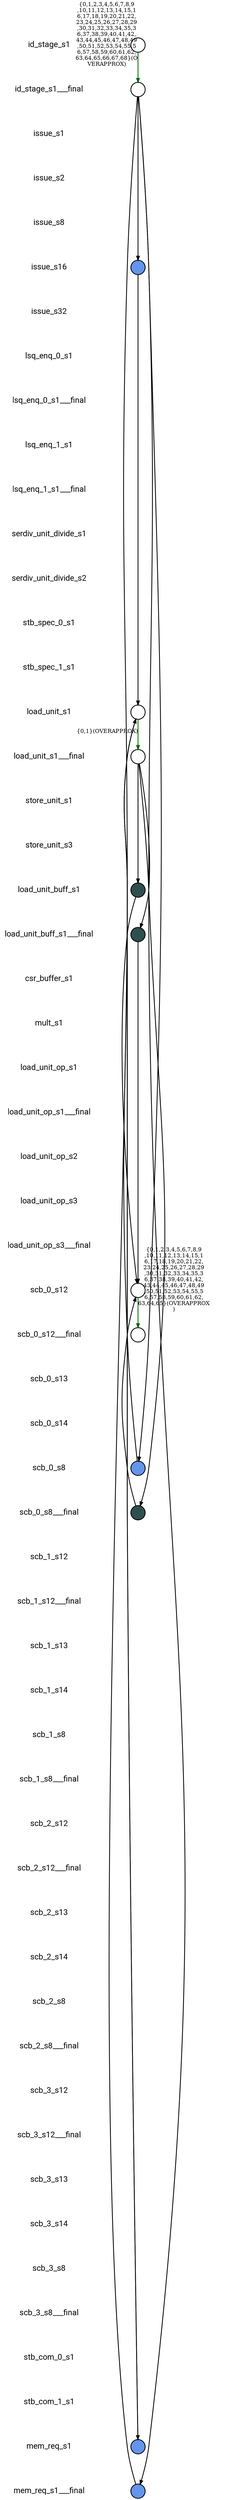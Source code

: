 
digraph G {
    edge [penwidth=2];
    node [ shape=box, fontsize=20, penwidth=2, fontname="roboto"];
    esep=0.5;
    layout=neato;
    overlap=scale;
    splines=true;

l_id_stage_s1 [label="id_stage_s1"; pos="0,-0!"; shape=none];

l_id_stage_s1___final [label="id_stage_s1___final"; pos="0,-1!"; shape=none];

l_issue_s1 [label="issue_s1"; pos="0,-2!"; shape=none];

l_issue_s2 [label="issue_s2"; pos="0,-3!"; shape=none];

l_issue_s8 [label="issue_s8"; pos="0,-4!"; shape=none];

l_issue_s16 [label="issue_s16"; pos="0,-5!"; shape=none];

l_issue_s32 [label="issue_s32"; pos="0,-6!"; shape=none];

l_lsq_enq_0_s1 [label="lsq_enq_0_s1"; pos="0,-7!"; shape=none];

l_lsq_enq_0_s1___final [label="lsq_enq_0_s1___final"; pos="0,-8!"; shape=none];

l_lsq_enq_1_s1 [label="lsq_enq_1_s1"; pos="0,-9!"; shape=none];

l_lsq_enq_1_s1___final [label="lsq_enq_1_s1___final"; pos="0,-10!"; shape=none];

l_serdiv_unit_divide_s1 [label="serdiv_unit_divide_s1"; pos="0,-11!"; shape=none];

l_serdiv_unit_divide_s2 [label="serdiv_unit_divide_s2"; pos="0,-12!"; shape=none];

l_stb_spec_0_s1 [label="stb_spec_0_s1"; pos="0,-13!"; shape=none];

l_stb_spec_1_s1 [label="stb_spec_1_s1"; pos="0,-14!"; shape=none];

l_load_unit_s1 [label="load_unit_s1"; pos="0,-15!"; shape=none];

l_load_unit_s1___final [label="load_unit_s1___final"; pos="0,-16!"; shape=none];

l_store_unit_s1 [label="store_unit_s1"; pos="0,-17!"; shape=none];

l_store_unit_s3 [label="store_unit_s3"; pos="0,-18!"; shape=none];

l_load_unit_buff_s1 [label="load_unit_buff_s1"; pos="0,-19!"; shape=none];

l_load_unit_buff_s1___final [label="load_unit_buff_s1___final"; pos="0,-20!"; shape=none];

l_csr_buffer_s1 [label="csr_buffer_s1"; pos="0,-21!"; shape=none];

l_mult_s1 [label="mult_s1"; pos="0,-22!"; shape=none];

l_load_unit_op_s1 [label="load_unit_op_s1"; pos="0,-23!"; shape=none];

l_load_unit_op_s1___final [label="load_unit_op_s1___final"; pos="0,-24!"; shape=none];

l_load_unit_op_s2 [label="load_unit_op_s2"; pos="0,-25!"; shape=none];

l_load_unit_op_s3 [label="load_unit_op_s3"; pos="0,-26!"; shape=none];

l_load_unit_op_s3___final [label="load_unit_op_s3___final"; pos="0,-27!"; shape=none];

l_scb_0_s12 [label="scb_0_s12"; pos="0,-28!"; shape=none];

l_scb_0_s12___final [label="scb_0_s12___final"; pos="0,-29!"; shape=none];

l_scb_0_s13 [label="scb_0_s13"; pos="0,-30!"; shape=none];

l_scb_0_s14 [label="scb_0_s14"; pos="0,-31!"; shape=none];

l_scb_0_s8 [label="scb_0_s8"; pos="0,-32!"; shape=none];

l_scb_0_s8___final [label="scb_0_s8___final"; pos="0,-33!"; shape=none];

l_scb_1_s12 [label="scb_1_s12"; pos="0,-34!"; shape=none];

l_scb_1_s12___final [label="scb_1_s12___final"; pos="0,-35!"; shape=none];

l_scb_1_s13 [label="scb_1_s13"; pos="0,-36!"; shape=none];

l_scb_1_s14 [label="scb_1_s14"; pos="0,-37!"; shape=none];

l_scb_1_s8 [label="scb_1_s8"; pos="0,-38!"; shape=none];

l_scb_1_s8___final [label="scb_1_s8___final"; pos="0,-39!"; shape=none];

l_scb_2_s12 [label="scb_2_s12"; pos="0,-40!"; shape=none];

l_scb_2_s12___final [label="scb_2_s12___final"; pos="0,-41!"; shape=none];

l_scb_2_s13 [label="scb_2_s13"; pos="0,-42!"; shape=none];

l_scb_2_s14 [label="scb_2_s14"; pos="0,-43!"; shape=none];

l_scb_2_s8 [label="scb_2_s8"; pos="0,-44!"; shape=none];

l_scb_2_s8___final [label="scb_2_s8___final"; pos="0,-45!"; shape=none];

l_scb_3_s12 [label="scb_3_s12"; pos="0,-46!"; shape=none];

l_scb_3_s12___final [label="scb_3_s12___final"; pos="0,-47!"; shape=none];

l_scb_3_s13 [label="scb_3_s13"; pos="0,-48!"; shape=none];

l_scb_3_s14 [label="scb_3_s14"; pos="0,-49!"; shape=none];

l_scb_3_s8 [label="scb_3_s8"; pos="0,-50!"; shape=none];

l_scb_3_s8___final [label="scb_3_s8___final"; pos="0,-51!"; shape=none];

l_stb_com_0_s1 [label="stb_com_0_s1"; pos="0,-52!"; shape=none];

l_stb_com_1_s1 [label="stb_com_1_s1"; pos="0,-53!"; shape=none];

l_mem_req_s1 [label="mem_req_s1"; pos="0,-54!"; shape=none];

l_mem_req_s1___final [label="mem_req_s1___final"; pos="0,-55!"; shape=none];

n_id_stage_s1 [label=""; pos="2,-0!"; shape=circle ]; 


n_issue_s16 [style=filled, color=black, fillcolor="#6495ED", label=""; pos="2,-5!"; shape=circle ]; 


n_scb_0_s12 [label=""; pos="2,-28!"; shape=circle ]; 


n_scb_0_s8 [style=filled, color=black, fillcolor="#6495ED", label=""; pos="2,-32!"; shape=circle ]; 


n_load_unit_s1 [label=""; pos="2,-15!"; shape=circle ]; 


n_load_unit_buff_s1 [style=filled, color=black, fillcolor="#2F4F4F", label=""; pos="2,-19!"; shape=circle ]; 


n_mem_req_s1 [style=filled, color=black, fillcolor="#6495ED", label=""; pos="2,-54!"; shape=circle ]; 


n_scb_0_s8___final [style=filled, color=black, fillcolor="#2F4F4F", label=""; pos="2,-33!"; shape=circle ]; 


n_load_unit_s1___final [label=""; pos="2,-16!"; shape=circle ]; 


n_scb_0_s12___final [label=""; pos="2,-29!"; shape=circle ]; 


n_load_unit_buff_s1___final [style=filled, color=black, fillcolor="#2F4F4F", label=""; pos="2,-20!"; shape=circle ]; 


n_id_stage_s1___final [label=""; pos="2,-1!"; shape=circle ]; 


n_mem_req_s1___final [style=filled, color=black, fillcolor="#6495ED", label=""; pos="2,-55!"; shape=circle ]; 


n_id_stage_s1 -> n_id_stage_s1___final [color="#006400", label="{0,1,2,3,4,5,6,7,8,9
,10,11,12,13,14,15,1
6,17,18,19,20,21,22,
23,24,25,26,27,28,29
,30,31,32,33,34,35,3
6,37,38,39,40,41,42,
43,44,45,46,47,48,49
,50,51,52,53,54,55,5
6,57,58,59,60,61,62,
63,64,65,66,67,68}(O
VERAPPROX)"];

n_issue_s16 -> n_load_unit_s1 [color="black"];

n_scb_0_s12 -> n_scb_0_s12___final [color="#006400", label="{0,1,2,3,4,5,6,7,8,9
,10,11,12,13,14,15,1
6,17,18,19,20,21,22,
23,24,25,26,27,28,29
,30,31,32,33,34,35,3
6,37,38,39,40,41,42,
43,44,45,46,47,48,49
,50,51,52,53,54,55,5
6,57,58,59,60,61,62,
63,64,65}(OVERAPPROX
)"];

n_scb_0_s8 -> n_load_unit_s1 [color="black"];

n_load_unit_s1 -> n_load_unit_s1___final [color="#006400", label="{0,1}(OVERAPPROX)"];

n_load_unit_buff_s1 -> n_scb_0_s12 [color="black"];

n_mem_req_s1 -> n_load_unit_s1 [color="black"];

n_scb_0_s8___final -> n_scb_0_s12 [color="black"];

n_load_unit_s1___final -> n_load_unit_buff_s1 [color="black"];

n_load_unit_s1___final -> n_load_unit_buff_s1___final [color="black"];

n_load_unit_s1___final -> n_scb_0_s8___final [color="black"];

n_load_unit_buff_s1___final -> n_scb_0_s12 [color="black"];

n_id_stage_s1___final -> n_mem_req_s1 [color="black"];

n_id_stage_s1___final -> n_scb_0_s8 [color="black"];

n_id_stage_s1___final -> n_issue_s16 [color="black"];

n_id_stage_s1___final -> n_mem_req_s1___final [color="black"];

n_mem_req_s1___final -> n_load_unit_s1 [color="black"];
}